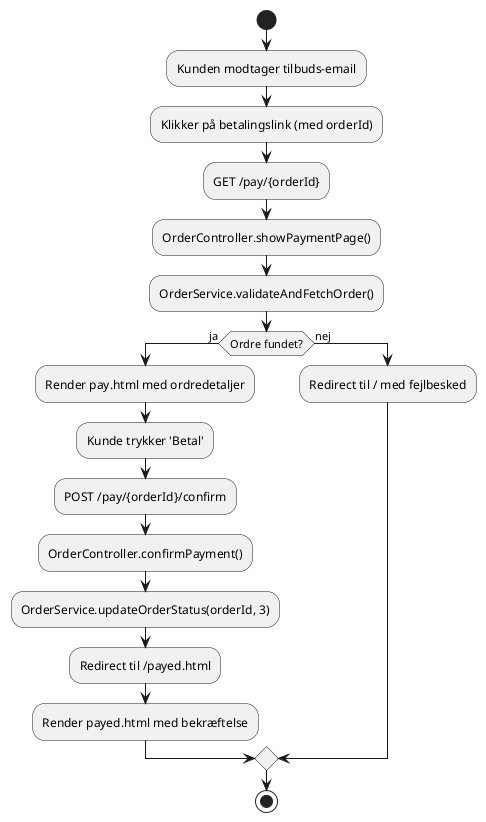 @startuml
skinparam monochrome true
skinparam shadowing false
left to right direction
title Carport - Kunde Betalingsflow
@startuml

start

:Kunden modtager tilbuds-email;
:Klikker på betalingslink (med orderId);
:GET /pay/{orderId};
:OrderController.showPaymentPage();
:OrderService.validateAndFetchOrder();
if (Ordre fundet?) then (ja)
  :Render pay.html med ordredetaljer;
  :Kunde trykker 'Betal';
  :POST /pay/{orderId}/confirm;
  :OrderController.confirmPayment();
  :OrderService.updateOrderStatus(orderId, 3);
  :Redirect til /payed.html;
  :Render payed.html med bekræftelse;
else (nej)
  :Redirect til / med fejlbesked;
endif

stop
@enduml
